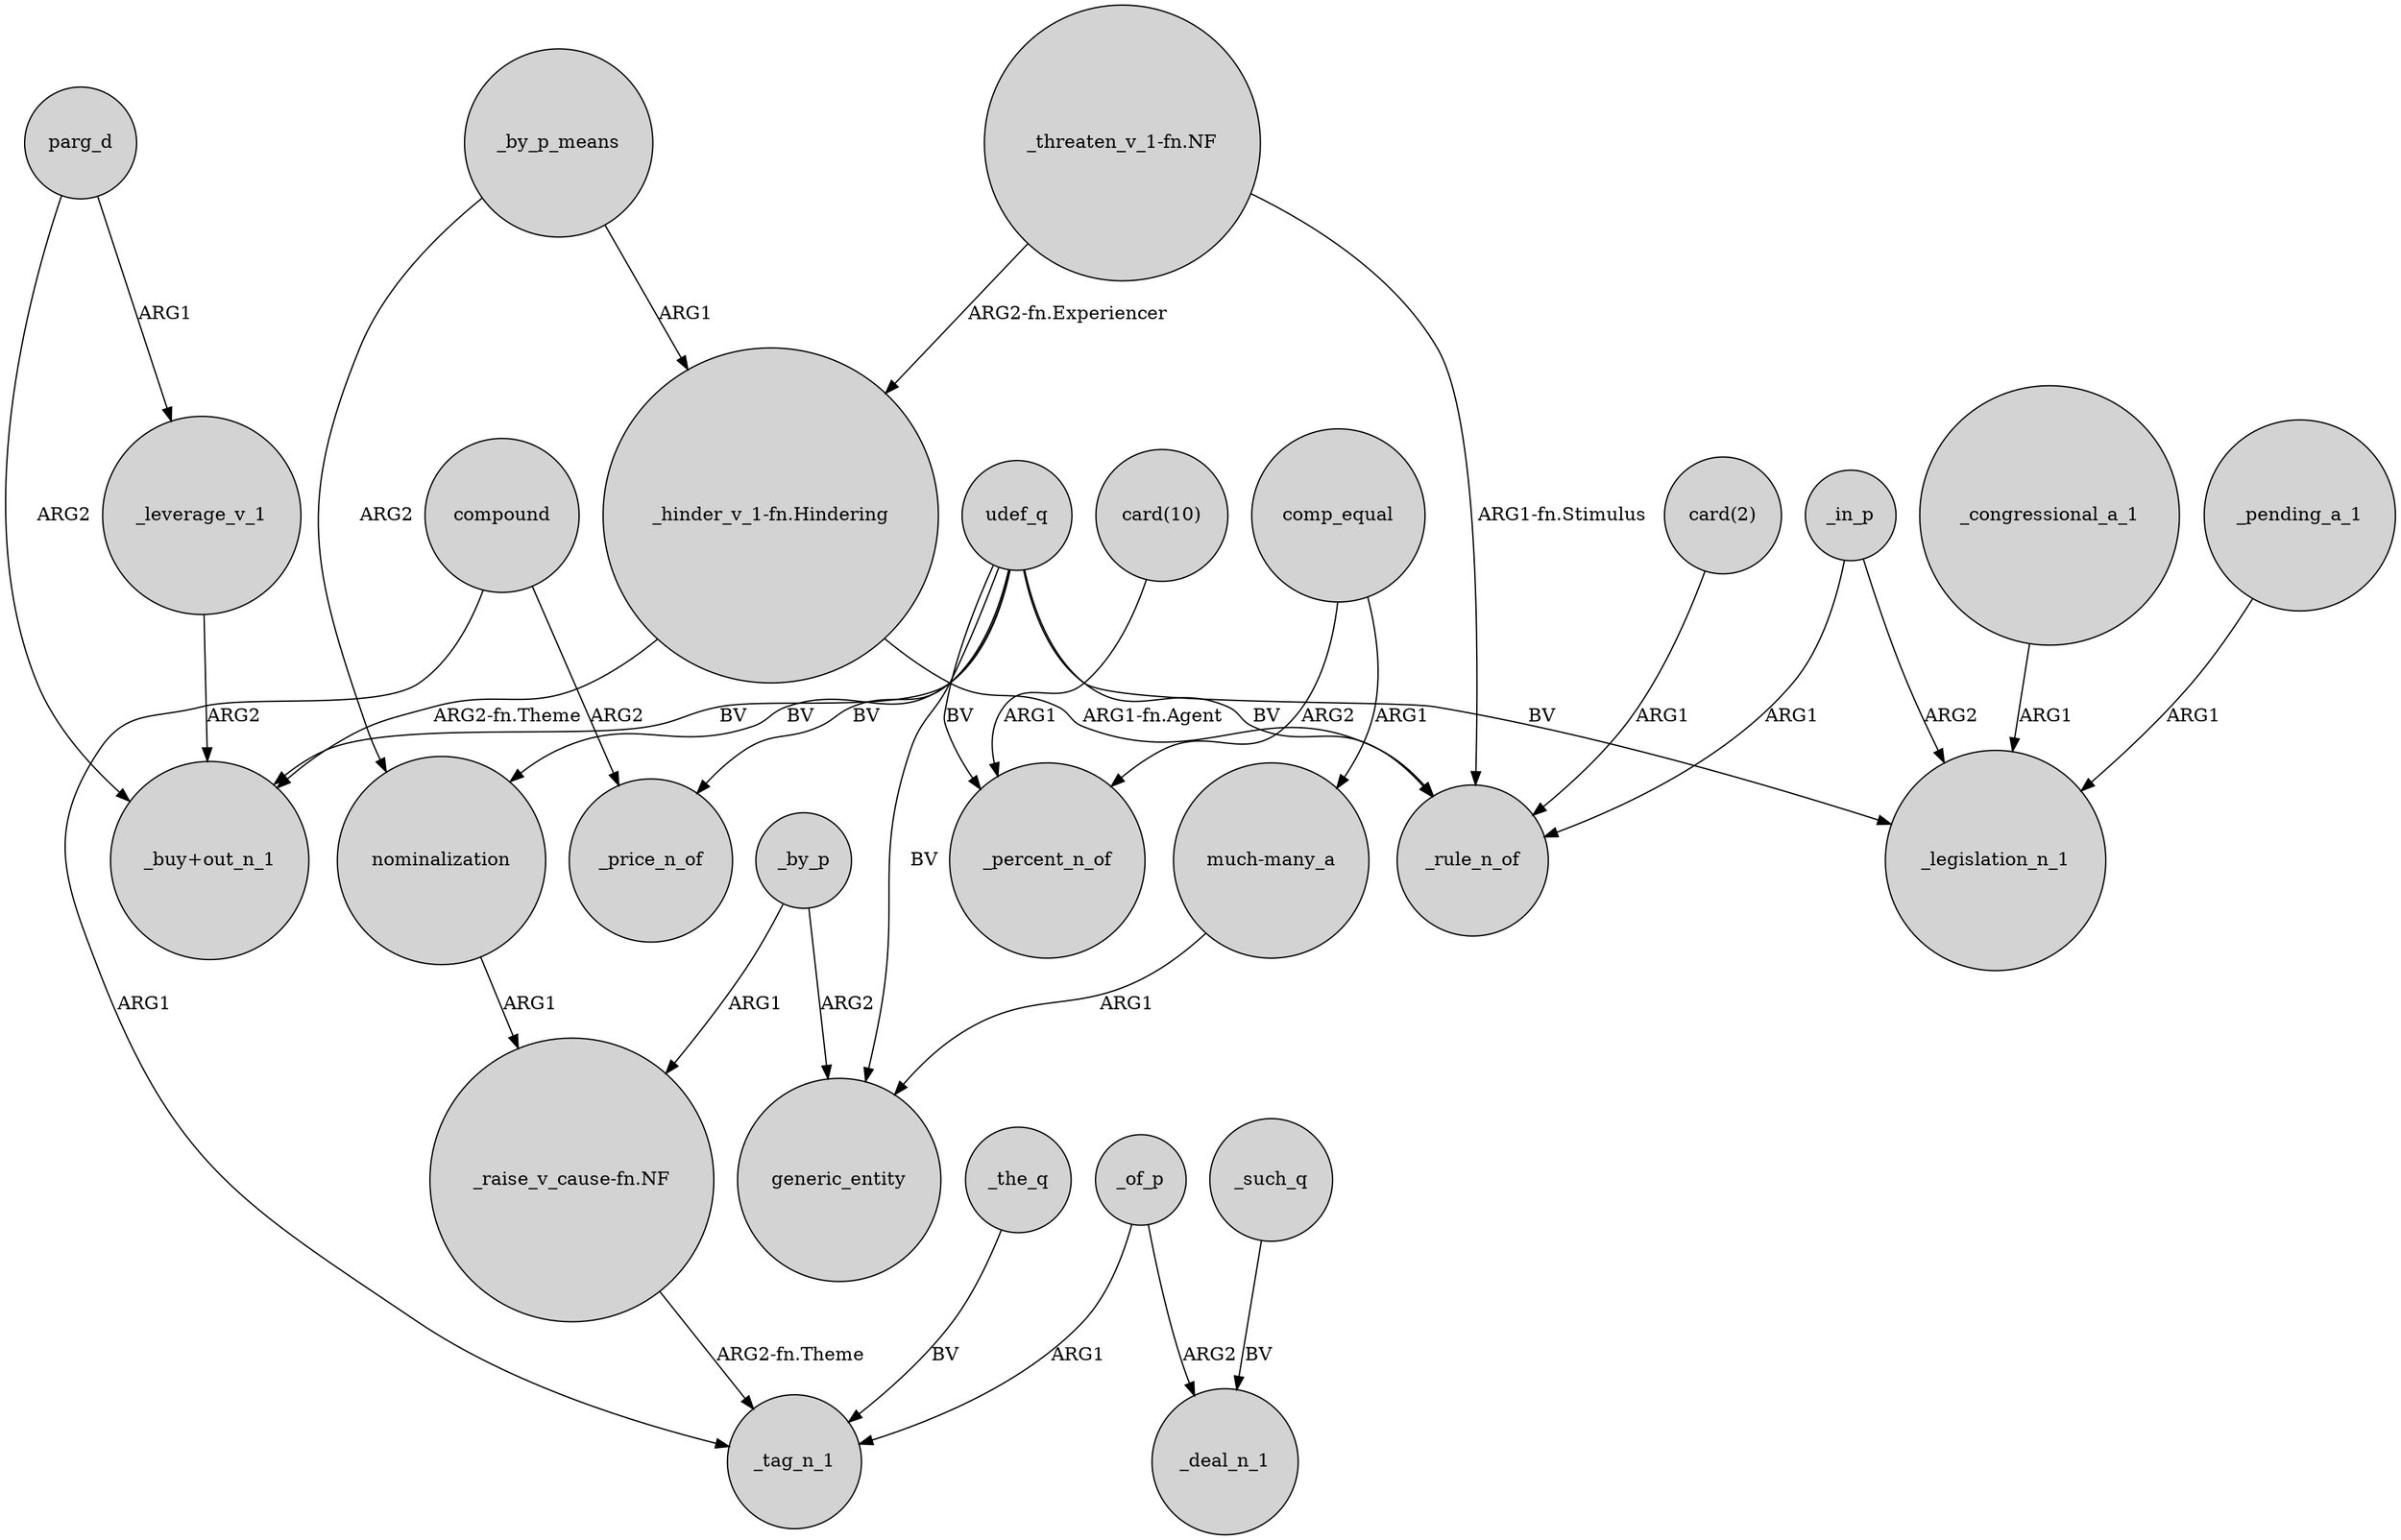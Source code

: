 digraph {
	node [shape=circle style=filled]
	udef_q -> _rule_n_of [label=BV]
	compound -> _price_n_of [label=ARG2]
	_by_p_means -> nominalization [label=ARG2]
	udef_q -> _price_n_of [label=BV]
	_such_q -> _deal_n_1 [label=BV]
	_by_p_means -> "_hinder_v_1-fn.Hindering" [label=ARG1]
	udef_q -> generic_entity [label=BV]
	_by_p -> generic_entity [label=ARG2]
	"_threaten_v_1-fn.NF" -> "_hinder_v_1-fn.Hindering" [label="ARG2-fn.Experiencer"]
	"much-many_a" -> generic_entity [label=ARG1]
	_in_p -> _rule_n_of [label=ARG1]
	comp_equal -> "much-many_a" [label=ARG1]
	_the_q -> _tag_n_1 [label=BV]
	parg_d -> "_buy+out_n_1" [label=ARG2]
	nominalization -> "_raise_v_cause-fn.NF" [label=ARG1]
	udef_q -> "_buy+out_n_1" [label=BV]
	comp_equal -> _percent_n_of [label=ARG2]
	_in_p -> _legislation_n_1 [label=ARG2]
	parg_d -> _leverage_v_1 [label=ARG1]
	"card(10)" -> _percent_n_of [label=ARG1]
	_by_p -> "_raise_v_cause-fn.NF" [label=ARG1]
	"_threaten_v_1-fn.NF" -> _rule_n_of [label="ARG1-fn.Stimulus"]
	udef_q -> nominalization [label=BV]
	"card(2)" -> _rule_n_of [label=ARG1]
	_leverage_v_1 -> "_buy+out_n_1" [label=ARG2]
	udef_q -> _legislation_n_1 [label=BV]
	compound -> _tag_n_1 [label=ARG1]
	_of_p -> _deal_n_1 [label=ARG2]
	udef_q -> _percent_n_of [label=BV]
	_of_p -> _tag_n_1 [label=ARG1]
	"_hinder_v_1-fn.Hindering" -> _rule_n_of [label="ARG1-fn.Agent"]
	"_raise_v_cause-fn.NF" -> _tag_n_1 [label="ARG2-fn.Theme"]
	_pending_a_1 -> _legislation_n_1 [label=ARG1]
	_congressional_a_1 -> _legislation_n_1 [label=ARG1]
	"_hinder_v_1-fn.Hindering" -> "_buy+out_n_1" [label="ARG2-fn.Theme"]
}
